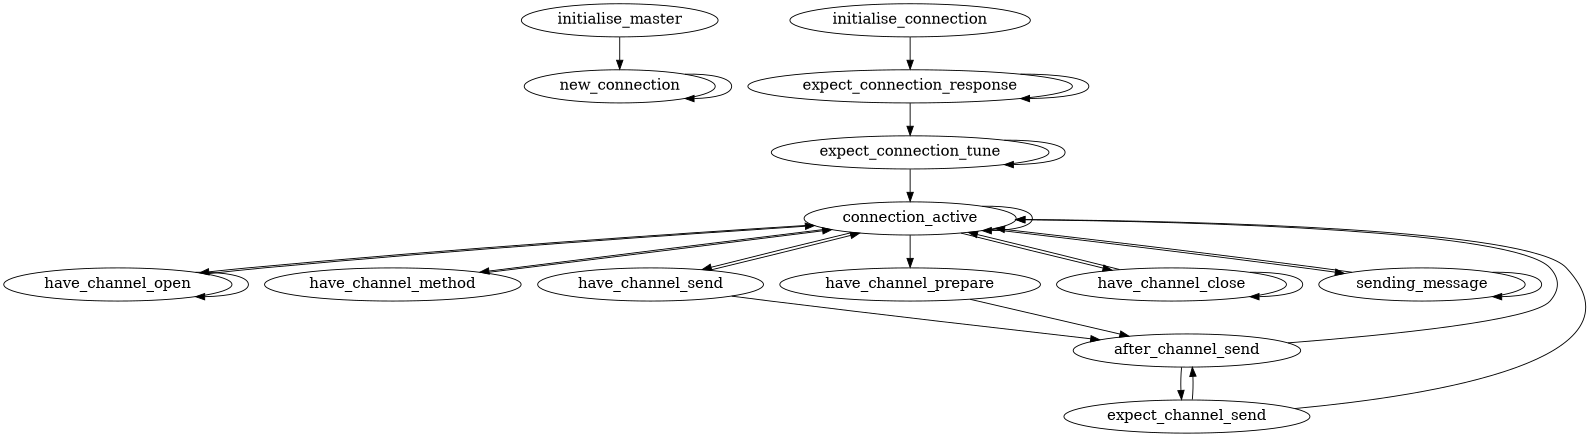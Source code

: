 digraph ServerAgent {
    size = "10.6,11";
    node [fontsize=16];
    subgraph master {
        initialise_master -> new_connection;
        new_connection -> new_connection;
    }
    subgraph client {
        initialise_connection -> expect_connection_response;
        expect_connection_response -> expect_connection_tune;
        expect_connection_response -> expect_connection_response;
        expect_connection_tune -> expect_connection_tune;
        expect_connection_tune -> connection_active;
        connection_active -> connection_active;
        connection_active -> have_channel_open;
        connection_active -> have_channel_method;
        connection_active -> have_channel_send;
        connection_active -> have_channel_prepare;
        connection_active -> have_channel_close;
        connection_active -> sending_message;
        have_channel_open -> connection_active;
        have_channel_open -> have_channel_open;
        have_channel_method -> connection_active;
        have_channel_send -> after_channel_send;
        have_channel_send -> connection_active;
        after_channel_send -> expect_channel_send;
        after_channel_send -> connection_active;
        expect_channel_send -> after_channel_send;
        expect_channel_send -> connection_active;
        have_channel_prepare -> after_channel_send;
        have_channel_close -> have_channel_close;
        have_channel_close -> connection_active;
        sending_message -> sending_message;
        sending_message -> connection_active;
    }
}
